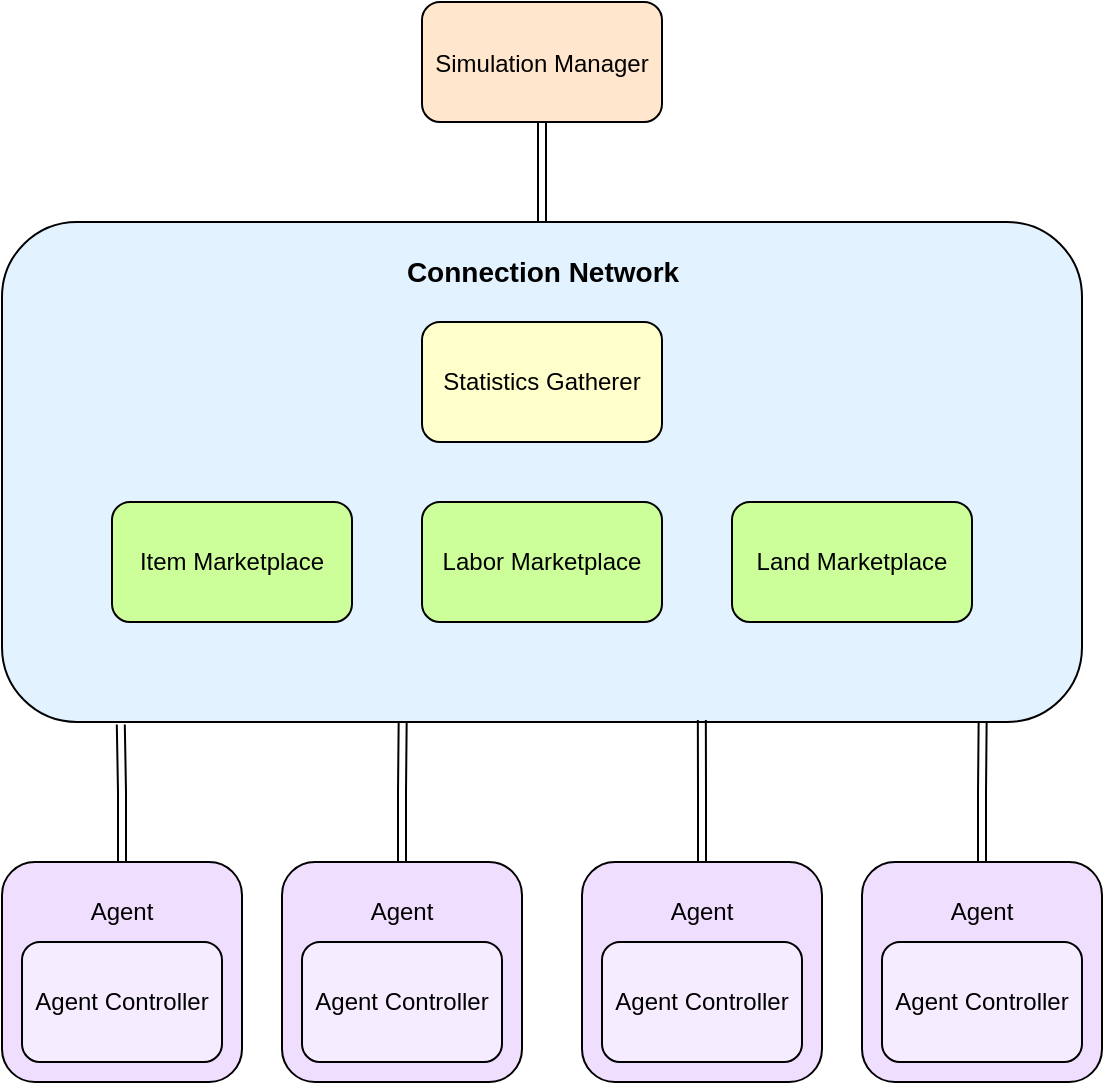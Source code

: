 <mxfile version="20.8.20" type="device"><diagram name="Page-1" id="7lDC_nAic7Z6gN4usn9G"><mxGraphModel dx="1185" dy="661" grid="1" gridSize="10" guides="1" tooltips="1" connect="1" arrows="1" fold="1" page="1" pageScale="1" pageWidth="850" pageHeight="1100" math="0" shadow="0"><root><mxCell id="0"/><mxCell id="1" parent="0"/><mxCell id="vP0X6e87nlIXBnyLU9qU-5" value="" style="rounded=1;whiteSpace=wrap;html=1;fillColor=#E3F2FF;" vertex="1" parent="1"><mxGeometry x="10" y="130" width="540" height="250" as="geometry"/></mxCell><mxCell id="vP0X6e87nlIXBnyLU9qU-1" value="Item Marketplace" style="rounded=1;whiteSpace=wrap;html=1;fillColor=#CCFF99;" vertex="1" parent="1"><mxGeometry x="65" y="270" width="120" height="60" as="geometry"/></mxCell><mxCell id="vP0X6e87nlIXBnyLU9qU-2" value="Labor Marketplace" style="rounded=1;whiteSpace=wrap;html=1;fillColor=#CCFF99;" vertex="1" parent="1"><mxGeometry x="220" y="270" width="120" height="60" as="geometry"/></mxCell><mxCell id="vP0X6e87nlIXBnyLU9qU-3" value="Land Marketplace" style="rounded=1;whiteSpace=wrap;html=1;fillColor=#CCFF99;" vertex="1" parent="1"><mxGeometry x="375" y="270" width="120" height="60" as="geometry"/></mxCell><mxCell id="vP0X6e87nlIXBnyLU9qU-4" value="Statistics Gatherer" style="rounded=1;whiteSpace=wrap;html=1;fillColor=#FFFFCC;" vertex="1" parent="1"><mxGeometry x="220" y="180" width="120" height="60" as="geometry"/></mxCell><mxCell id="vP0X6e87nlIXBnyLU9qU-6" value="&lt;b&gt;&lt;font style=&quot;font-size: 14px;&quot;&gt;Connection Network&lt;/font&gt;&lt;/b&gt;" style="text;html=1;strokeColor=none;fillColor=none;align=center;verticalAlign=middle;whiteSpace=wrap;rounded=0;" vertex="1" parent="1"><mxGeometry x="193" y="140" width="175" height="30" as="geometry"/></mxCell><mxCell id="vP0X6e87nlIXBnyLU9qU-13" style="edgeStyle=orthogonalEdgeStyle;rounded=0;orthogonalLoop=1;jettySize=auto;html=1;exitX=0.5;exitY=1;exitDx=0;exitDy=0;entryX=0.5;entryY=0;entryDx=0;entryDy=0;fontSize=12;shape=link;" edge="1" parent="1" source="vP0X6e87nlIXBnyLU9qU-7" target="vP0X6e87nlIXBnyLU9qU-5"><mxGeometry relative="1" as="geometry"/></mxCell><mxCell id="vP0X6e87nlIXBnyLU9qU-7" value="&lt;font style=&quot;font-size: 12px;&quot;&gt;Simulation Manager&lt;/font&gt;" style="rounded=1;whiteSpace=wrap;html=1;fontSize=14;fillColor=#FFE6CC;" vertex="1" parent="1"><mxGeometry x="220" y="20" width="120" height="60" as="geometry"/></mxCell><mxCell id="vP0X6e87nlIXBnyLU9qU-12" value="" style="group" vertex="1" connectable="0" parent="1"><mxGeometry x="300" y="450" width="120" height="110" as="geometry"/></mxCell><mxCell id="vP0X6e87nlIXBnyLU9qU-9" value="" style="rounded=1;whiteSpace=wrap;html=1;fontSize=12;fillColor=#F0DEFF;" vertex="1" parent="vP0X6e87nlIXBnyLU9qU-12"><mxGeometry width="120" height="110" as="geometry"/></mxCell><mxCell id="vP0X6e87nlIXBnyLU9qU-8" value="Agent Controller" style="rounded=1;whiteSpace=wrap;html=1;fontSize=12;fillColor=#F5EDFF;" vertex="1" parent="vP0X6e87nlIXBnyLU9qU-12"><mxGeometry x="10" y="40" width="100" height="60" as="geometry"/></mxCell><mxCell id="vP0X6e87nlIXBnyLU9qU-10" value="Agent" style="text;html=1;strokeColor=none;fillColor=none;align=center;verticalAlign=middle;whiteSpace=wrap;rounded=0;fontSize=12;" vertex="1" parent="vP0X6e87nlIXBnyLU9qU-12"><mxGeometry x="30" y="10" width="60" height="30" as="geometry"/></mxCell><mxCell id="vP0X6e87nlIXBnyLU9qU-14" value="" style="group" vertex="1" connectable="0" parent="1"><mxGeometry x="440" y="450" width="120" height="110" as="geometry"/></mxCell><mxCell id="vP0X6e87nlIXBnyLU9qU-15" value="" style="rounded=1;whiteSpace=wrap;html=1;fontSize=12;fillColor=#F0DEFF;" vertex="1" parent="vP0X6e87nlIXBnyLU9qU-14"><mxGeometry width="120" height="110" as="geometry"/></mxCell><mxCell id="vP0X6e87nlIXBnyLU9qU-16" value="Agent Controller" style="rounded=1;whiteSpace=wrap;html=1;fontSize=12;fillColor=#F5EDFF;" vertex="1" parent="vP0X6e87nlIXBnyLU9qU-14"><mxGeometry x="10" y="40" width="100" height="60" as="geometry"/></mxCell><mxCell id="vP0X6e87nlIXBnyLU9qU-17" value="Agent" style="text;html=1;strokeColor=none;fillColor=none;align=center;verticalAlign=middle;whiteSpace=wrap;rounded=0;fontSize=12;" vertex="1" parent="vP0X6e87nlIXBnyLU9qU-14"><mxGeometry x="30" y="10" width="60" height="30" as="geometry"/></mxCell><mxCell id="vP0X6e87nlIXBnyLU9qU-26" value="" style="group" vertex="1" connectable="0" parent="1"><mxGeometry x="10" y="450" width="120" height="110" as="geometry"/></mxCell><mxCell id="vP0X6e87nlIXBnyLU9qU-27" value="" style="rounded=1;whiteSpace=wrap;html=1;fontSize=12;fillColor=#F0DEFF;" vertex="1" parent="vP0X6e87nlIXBnyLU9qU-26"><mxGeometry width="120" height="110" as="geometry"/></mxCell><mxCell id="vP0X6e87nlIXBnyLU9qU-28" value="Agent Controller" style="rounded=1;whiteSpace=wrap;html=1;fontSize=12;fillColor=#F5EDFF;" vertex="1" parent="vP0X6e87nlIXBnyLU9qU-26"><mxGeometry x="10" y="40" width="100" height="60" as="geometry"/></mxCell><mxCell id="vP0X6e87nlIXBnyLU9qU-29" value="Agent" style="text;html=1;strokeColor=none;fillColor=none;align=center;verticalAlign=middle;whiteSpace=wrap;rounded=0;fontSize=12;" vertex="1" parent="vP0X6e87nlIXBnyLU9qU-26"><mxGeometry x="30" y="10" width="60" height="30" as="geometry"/></mxCell><mxCell id="vP0X6e87nlIXBnyLU9qU-30" value="" style="group" vertex="1" connectable="0" parent="1"><mxGeometry x="150" y="450" width="120" height="110" as="geometry"/></mxCell><mxCell id="vP0X6e87nlIXBnyLU9qU-31" value="" style="rounded=1;whiteSpace=wrap;html=1;fontSize=12;fillColor=#F0DEFF;" vertex="1" parent="vP0X6e87nlIXBnyLU9qU-30"><mxGeometry width="120" height="110" as="geometry"/></mxCell><mxCell id="vP0X6e87nlIXBnyLU9qU-32" value="Agent Controller" style="rounded=1;whiteSpace=wrap;html=1;fontSize=12;fillColor=#F5EDFF;" vertex="1" parent="vP0X6e87nlIXBnyLU9qU-30"><mxGeometry x="10" y="40" width="100" height="60" as="geometry"/></mxCell><mxCell id="vP0X6e87nlIXBnyLU9qU-33" value="Agent" style="text;html=1;strokeColor=none;fillColor=none;align=center;verticalAlign=middle;whiteSpace=wrap;rounded=0;fontSize=12;" vertex="1" parent="vP0X6e87nlIXBnyLU9qU-30"><mxGeometry x="30" y="10" width="60" height="30" as="geometry"/></mxCell><mxCell id="vP0X6e87nlIXBnyLU9qU-38" style="edgeStyle=orthogonalEdgeStyle;shape=link;rounded=0;orthogonalLoop=1;jettySize=auto;html=1;exitX=0.5;exitY=0;exitDx=0;exitDy=0;entryX=0.11;entryY=1.005;entryDx=0;entryDy=0;entryPerimeter=0;fontSize=12;" edge="1" parent="1" source="vP0X6e87nlIXBnyLU9qU-27" target="vP0X6e87nlIXBnyLU9qU-5"><mxGeometry relative="1" as="geometry"/></mxCell><mxCell id="vP0X6e87nlIXBnyLU9qU-40" style="edgeStyle=orthogonalEdgeStyle;shape=link;rounded=0;orthogonalLoop=1;jettySize=auto;html=1;exitX=0.5;exitY=0;exitDx=0;exitDy=0;entryX=0.371;entryY=0.998;entryDx=0;entryDy=0;entryPerimeter=0;fontSize=12;" edge="1" parent="1" source="vP0X6e87nlIXBnyLU9qU-31" target="vP0X6e87nlIXBnyLU9qU-5"><mxGeometry relative="1" as="geometry"/></mxCell><mxCell id="vP0X6e87nlIXBnyLU9qU-41" style="edgeStyle=orthogonalEdgeStyle;shape=link;rounded=0;orthogonalLoop=1;jettySize=auto;html=1;exitX=0.5;exitY=0;exitDx=0;exitDy=0;entryX=0.648;entryY=0.996;entryDx=0;entryDy=0;entryPerimeter=0;fontSize=12;" edge="1" parent="1" source="vP0X6e87nlIXBnyLU9qU-9" target="vP0X6e87nlIXBnyLU9qU-5"><mxGeometry relative="1" as="geometry"/></mxCell><mxCell id="vP0X6e87nlIXBnyLU9qU-42" style="edgeStyle=orthogonalEdgeStyle;shape=link;rounded=0;orthogonalLoop=1;jettySize=auto;html=1;exitX=0.5;exitY=0;exitDx=0;exitDy=0;entryX=0.908;entryY=1.001;entryDx=0;entryDy=0;entryPerimeter=0;fontSize=12;" edge="1" parent="1" source="vP0X6e87nlIXBnyLU9qU-15" target="vP0X6e87nlIXBnyLU9qU-5"><mxGeometry relative="1" as="geometry"/></mxCell></root></mxGraphModel></diagram></mxfile>